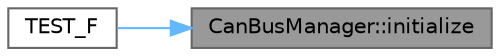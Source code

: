 digraph "CanBusManager::initialize"
{
 // LATEX_PDF_SIZE
  bgcolor="transparent";
  edge [fontname=Helvetica,fontsize=10,labelfontname=Helvetica,labelfontsize=10];
  node [fontname=Helvetica,fontsize=10,shape=box,height=0.2,width=0.4];
  rankdir="RL";
  Node1 [id="Node000001",label="CanBusManager::initialize",height=0.2,width=0.4,color="gray40", fillcolor="grey60", style="filled", fontcolor="black",tooltip="Initializes the CanBusManager."];
  Node1 -> Node2 [id="edge1_Node000001_Node000002",dir="back",color="steelblue1",style="solid",tooltip=" "];
  Node2 [id="Node000002",label="TEST_F",height=0.2,width=0.4,color="grey40", fillcolor="white", style="filled",URL="$test__int__CanBusManager_8cpp.html#a702b21a84980c57b5b3ef6020356e12b",tooltip="Ensures that the CanBusManager cleans up properly."];
}
